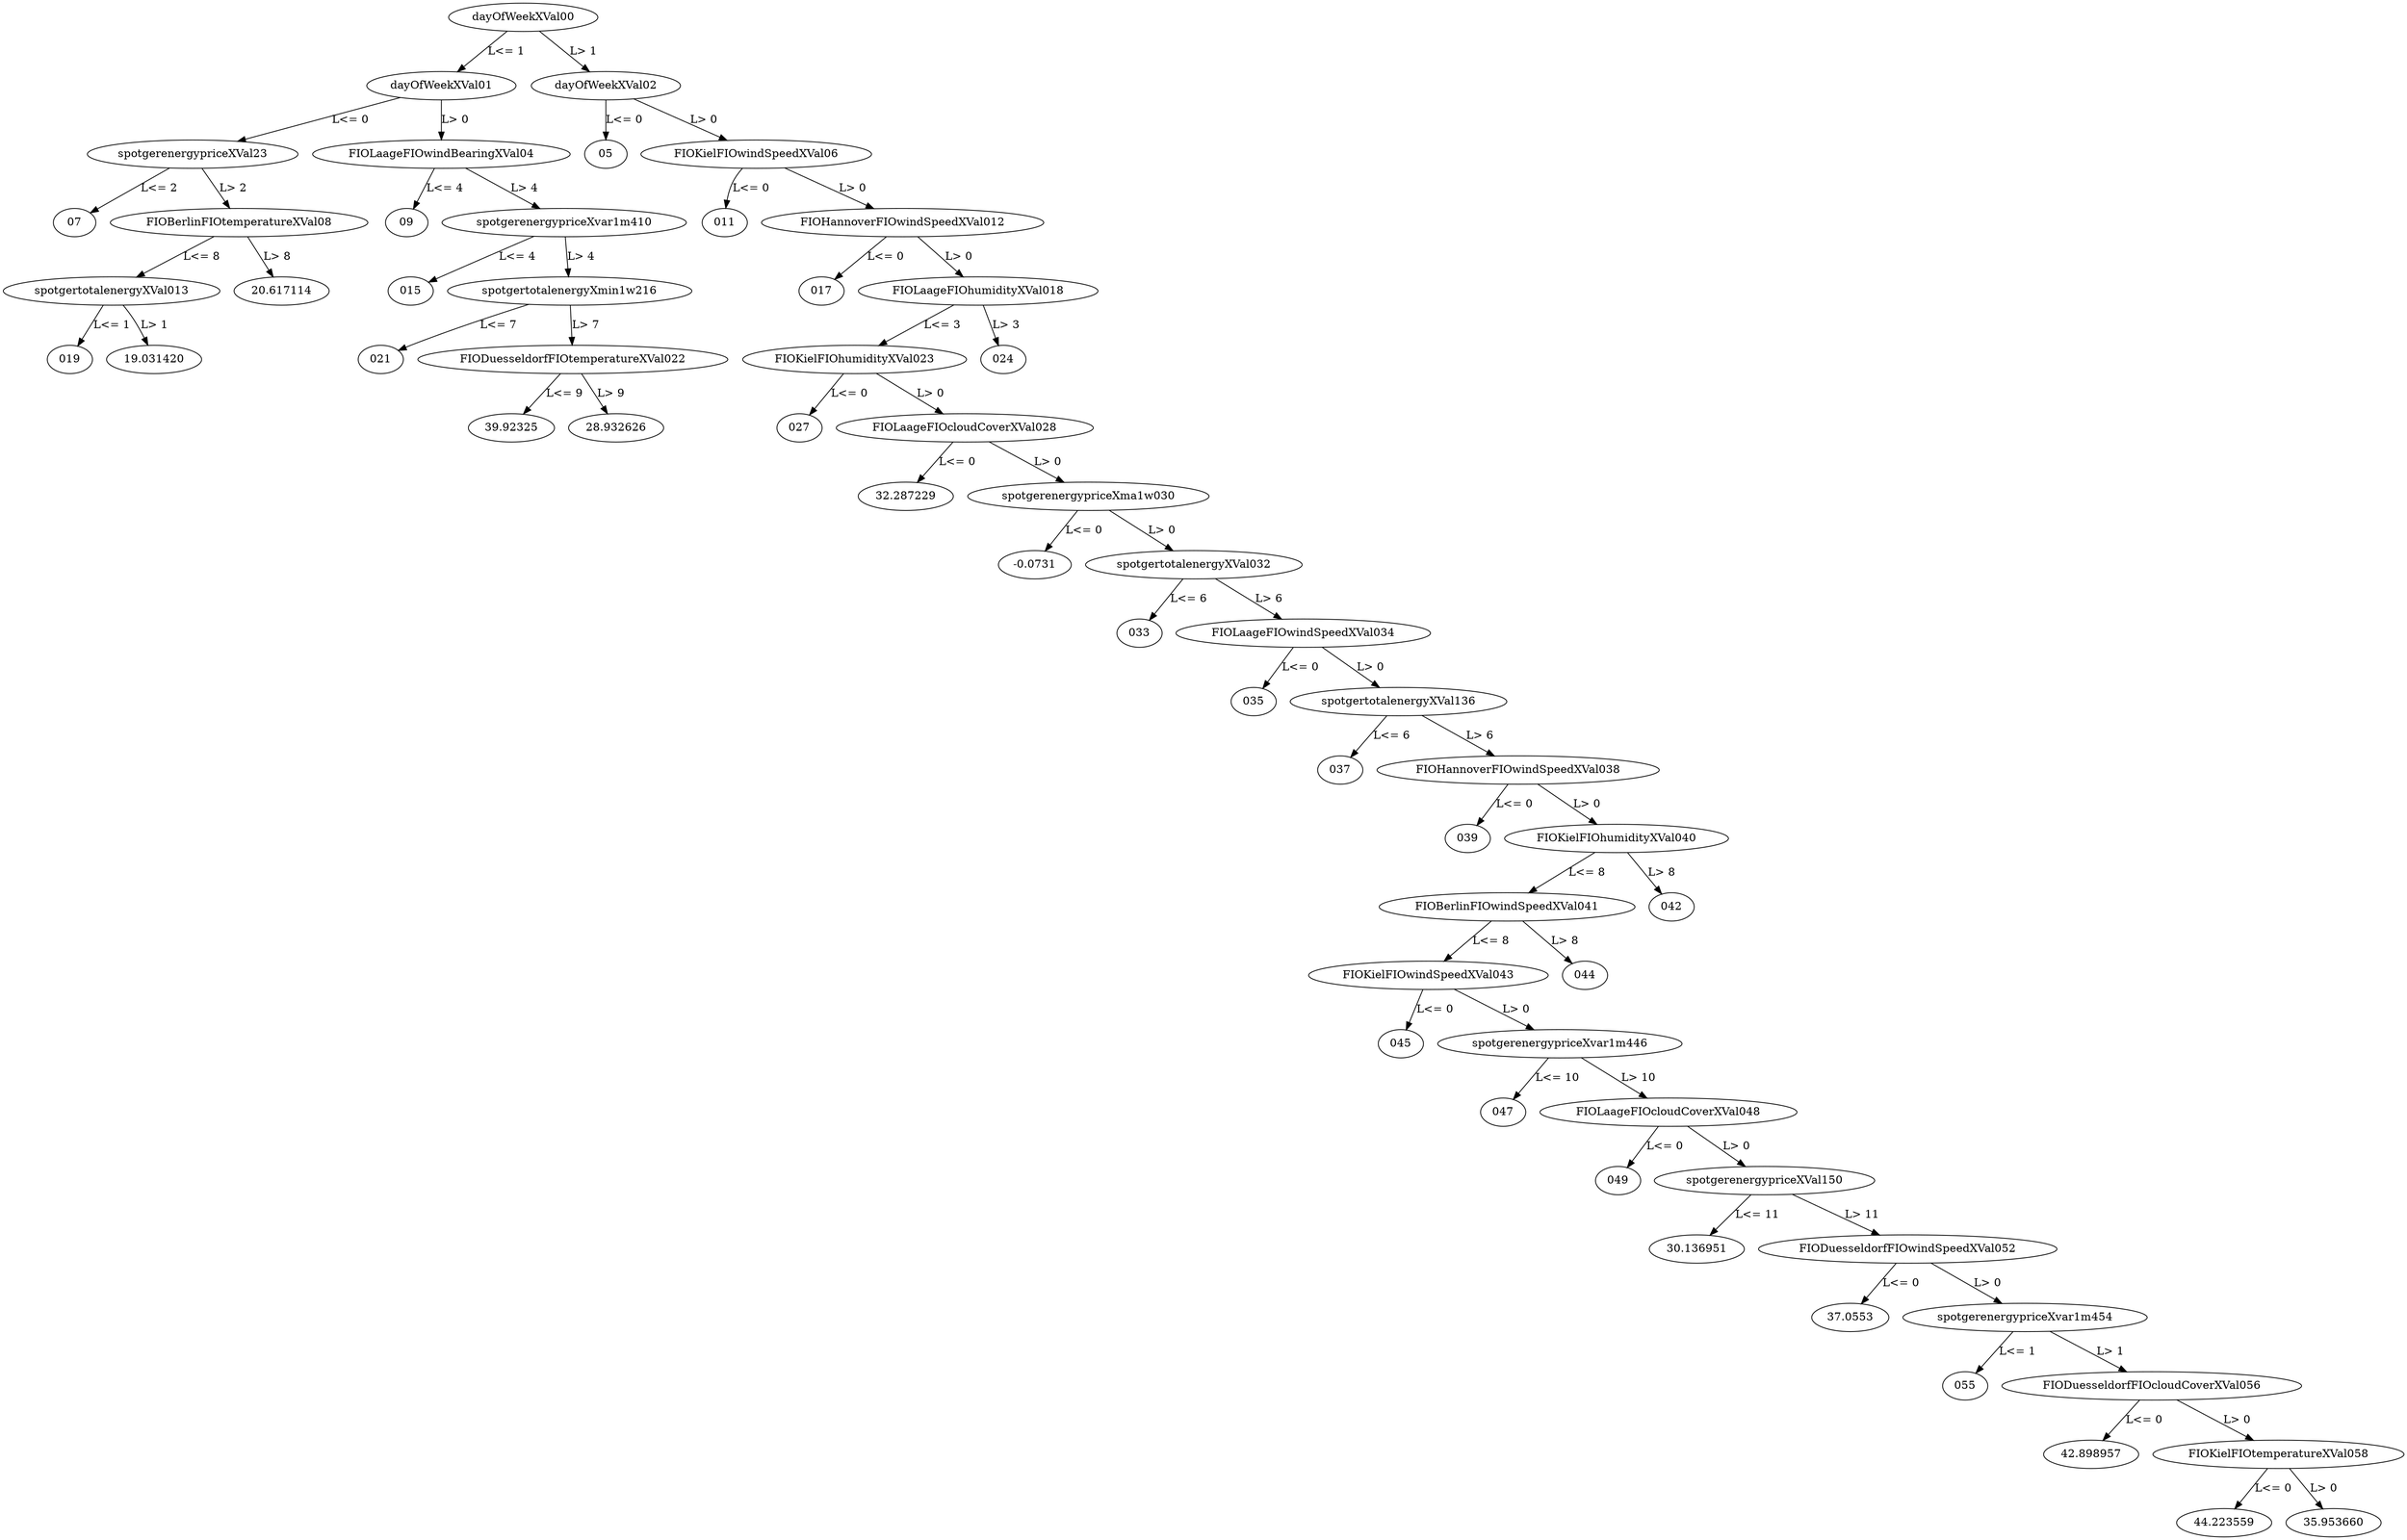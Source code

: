 digraph dt_fig {
	dayOfWeekXVal00 -> dayOfWeekXVal01 [label="L<= 1"];
	dayOfWeekXVal00 -> dayOfWeekXVal02 [label="L> 1"];
	dayOfWeekXVal01 -> spotgerenergypriceXVal23 [label="L<= 0"];
	dayOfWeekXVal01 -> FIOLaageFIOwindBearingXVal04 [label="L> 0"];
	dayOfWeekXVal02 -> "05" [label="L<= 0"];
	dayOfWeekXVal02 -> FIOKielFIOwindSpeedXVal06 [label="L> 0"];
	spotgerenergypriceXVal23 -> "07" [label="L<= 2"];
	spotgerenergypriceXVal23 -> FIOBerlinFIOtemperatureXVal08 [label="L> 2"];
	FIOLaageFIOwindBearingXVal04 -> "09" [label="L<= 4"];
	FIOLaageFIOwindBearingXVal04 -> spotgerenergypriceXvar1m410 [label="L> 4"];
	FIOKielFIOwindSpeedXVal06 -> "011" [label="L<= 0"];
	FIOKielFIOwindSpeedXVal06 -> FIOHannoverFIOwindSpeedXVal012 [label="L> 0"];
	FIOBerlinFIOtemperatureXVal08 -> spotgertotalenergyXVal013 [label="L<= 8"];
	FIOBerlinFIOtemperatureXVal08 -> "20.617114" [label="L> 8"];
	spotgerenergypriceXvar1m410 -> "015" [label="L<= 4"];
	spotgerenergypriceXvar1m410 -> spotgertotalenergyXmin1w216 [label="L> 4"];
	FIOHannoverFIOwindSpeedXVal012 -> "017" [label="L<= 0"];
	FIOHannoverFIOwindSpeedXVal012 -> FIOLaageFIOhumidityXVal018 [label="L> 0"];
	spotgertotalenergyXVal013 -> "019" [label="L<= 1"];
	spotgertotalenergyXVal013 -> "19.031420" [label="L> 1"];
	spotgertotalenergyXmin1w216 -> "021" [label="L<= 7"];
	spotgertotalenergyXmin1w216 -> FIODuesseldorfFIOtemperatureXVal022 [label="L> 7"];
	FIOLaageFIOhumidityXVal018 -> FIOKielFIOhumidityXVal023 [label="L<= 3"];
	FIOLaageFIOhumidityXVal018 -> "024" [label="L> 3"];
	FIODuesseldorfFIOtemperatureXVal022 -> "39.92325" [label="L<= 9"];
	FIODuesseldorfFIOtemperatureXVal022 -> "28.932626" [label="L> 9"];
	FIOKielFIOhumidityXVal023 -> "027" [label="L<= 0"];
	FIOKielFIOhumidityXVal023 -> FIOLaageFIOcloudCoverXVal028 [label="L> 0"];
	FIOLaageFIOcloudCoverXVal028 -> "32.287229" [label="L<= 0"];
	FIOLaageFIOcloudCoverXVal028 -> spotgerenergypriceXma1w030 [label="L> 0"];
	spotgerenergypriceXma1w030 -> "-0.0731" [label="L<= 0"];
	spotgerenergypriceXma1w030 -> spotgertotalenergyXVal032 [label="L> 0"];
	spotgertotalenergyXVal032 -> "033" [label="L<= 6"];
	spotgertotalenergyXVal032 -> FIOLaageFIOwindSpeedXVal034 [label="L> 6"];
	FIOLaageFIOwindSpeedXVal034 -> "035" [label="L<= 0"];
	FIOLaageFIOwindSpeedXVal034 -> spotgertotalenergyXVal136 [label="L> 0"];
	spotgertotalenergyXVal136 -> "037" [label="L<= 6"];
	spotgertotalenergyXVal136 -> FIOHannoverFIOwindSpeedXVal038 [label="L> 6"];
	FIOHannoverFIOwindSpeedXVal038 -> "039" [label="L<= 0"];
	FIOHannoverFIOwindSpeedXVal038 -> FIOKielFIOhumidityXVal040 [label="L> 0"];
	FIOKielFIOhumidityXVal040 -> FIOBerlinFIOwindSpeedXVal041 [label="L<= 8"];
	FIOKielFIOhumidityXVal040 -> "042" [label="L> 8"];
	FIOBerlinFIOwindSpeedXVal041 -> FIOKielFIOwindSpeedXVal043 [label="L<= 8"];
	FIOBerlinFIOwindSpeedXVal041 -> "044" [label="L> 8"];
	FIOKielFIOwindSpeedXVal043 -> "045" [label="L<= 0"];
	FIOKielFIOwindSpeedXVal043 -> spotgerenergypriceXvar1m446 [label="L> 0"];
	spotgerenergypriceXvar1m446 -> "047" [label="L<= 10"];
	spotgerenergypriceXvar1m446 -> FIOLaageFIOcloudCoverXVal048 [label="L> 10"];
	FIOLaageFIOcloudCoverXVal048 -> "049" [label="L<= 0"];
	FIOLaageFIOcloudCoverXVal048 -> spotgerenergypriceXVal150 [label="L> 0"];
	spotgerenergypriceXVal150 -> "30.136951" [label="L<= 11"];
	spotgerenergypriceXVal150 -> FIODuesseldorfFIOwindSpeedXVal052 [label="L> 11"];
	FIODuesseldorfFIOwindSpeedXVal052 -> "37.0553" [label="L<= 0"];
	FIODuesseldorfFIOwindSpeedXVal052 -> spotgerenergypriceXvar1m454 [label="L> 0"];
	spotgerenergypriceXvar1m454 -> "055" [label="L<= 1"];
	spotgerenergypriceXvar1m454 -> FIODuesseldorfFIOcloudCoverXVal056 [label="L> 1"];
	FIODuesseldorfFIOcloudCoverXVal056 -> "42.898957" [label="L<= 0"];
	FIODuesseldorfFIOcloudCoverXVal056 -> FIOKielFIOtemperatureXVal058 [label="L> 0"];
	FIOKielFIOtemperatureXVal058 -> "44.223559" [label="L<= 0"];
	FIOKielFIOtemperatureXVal058 -> "35.953660" [label="L> 0"];
}
